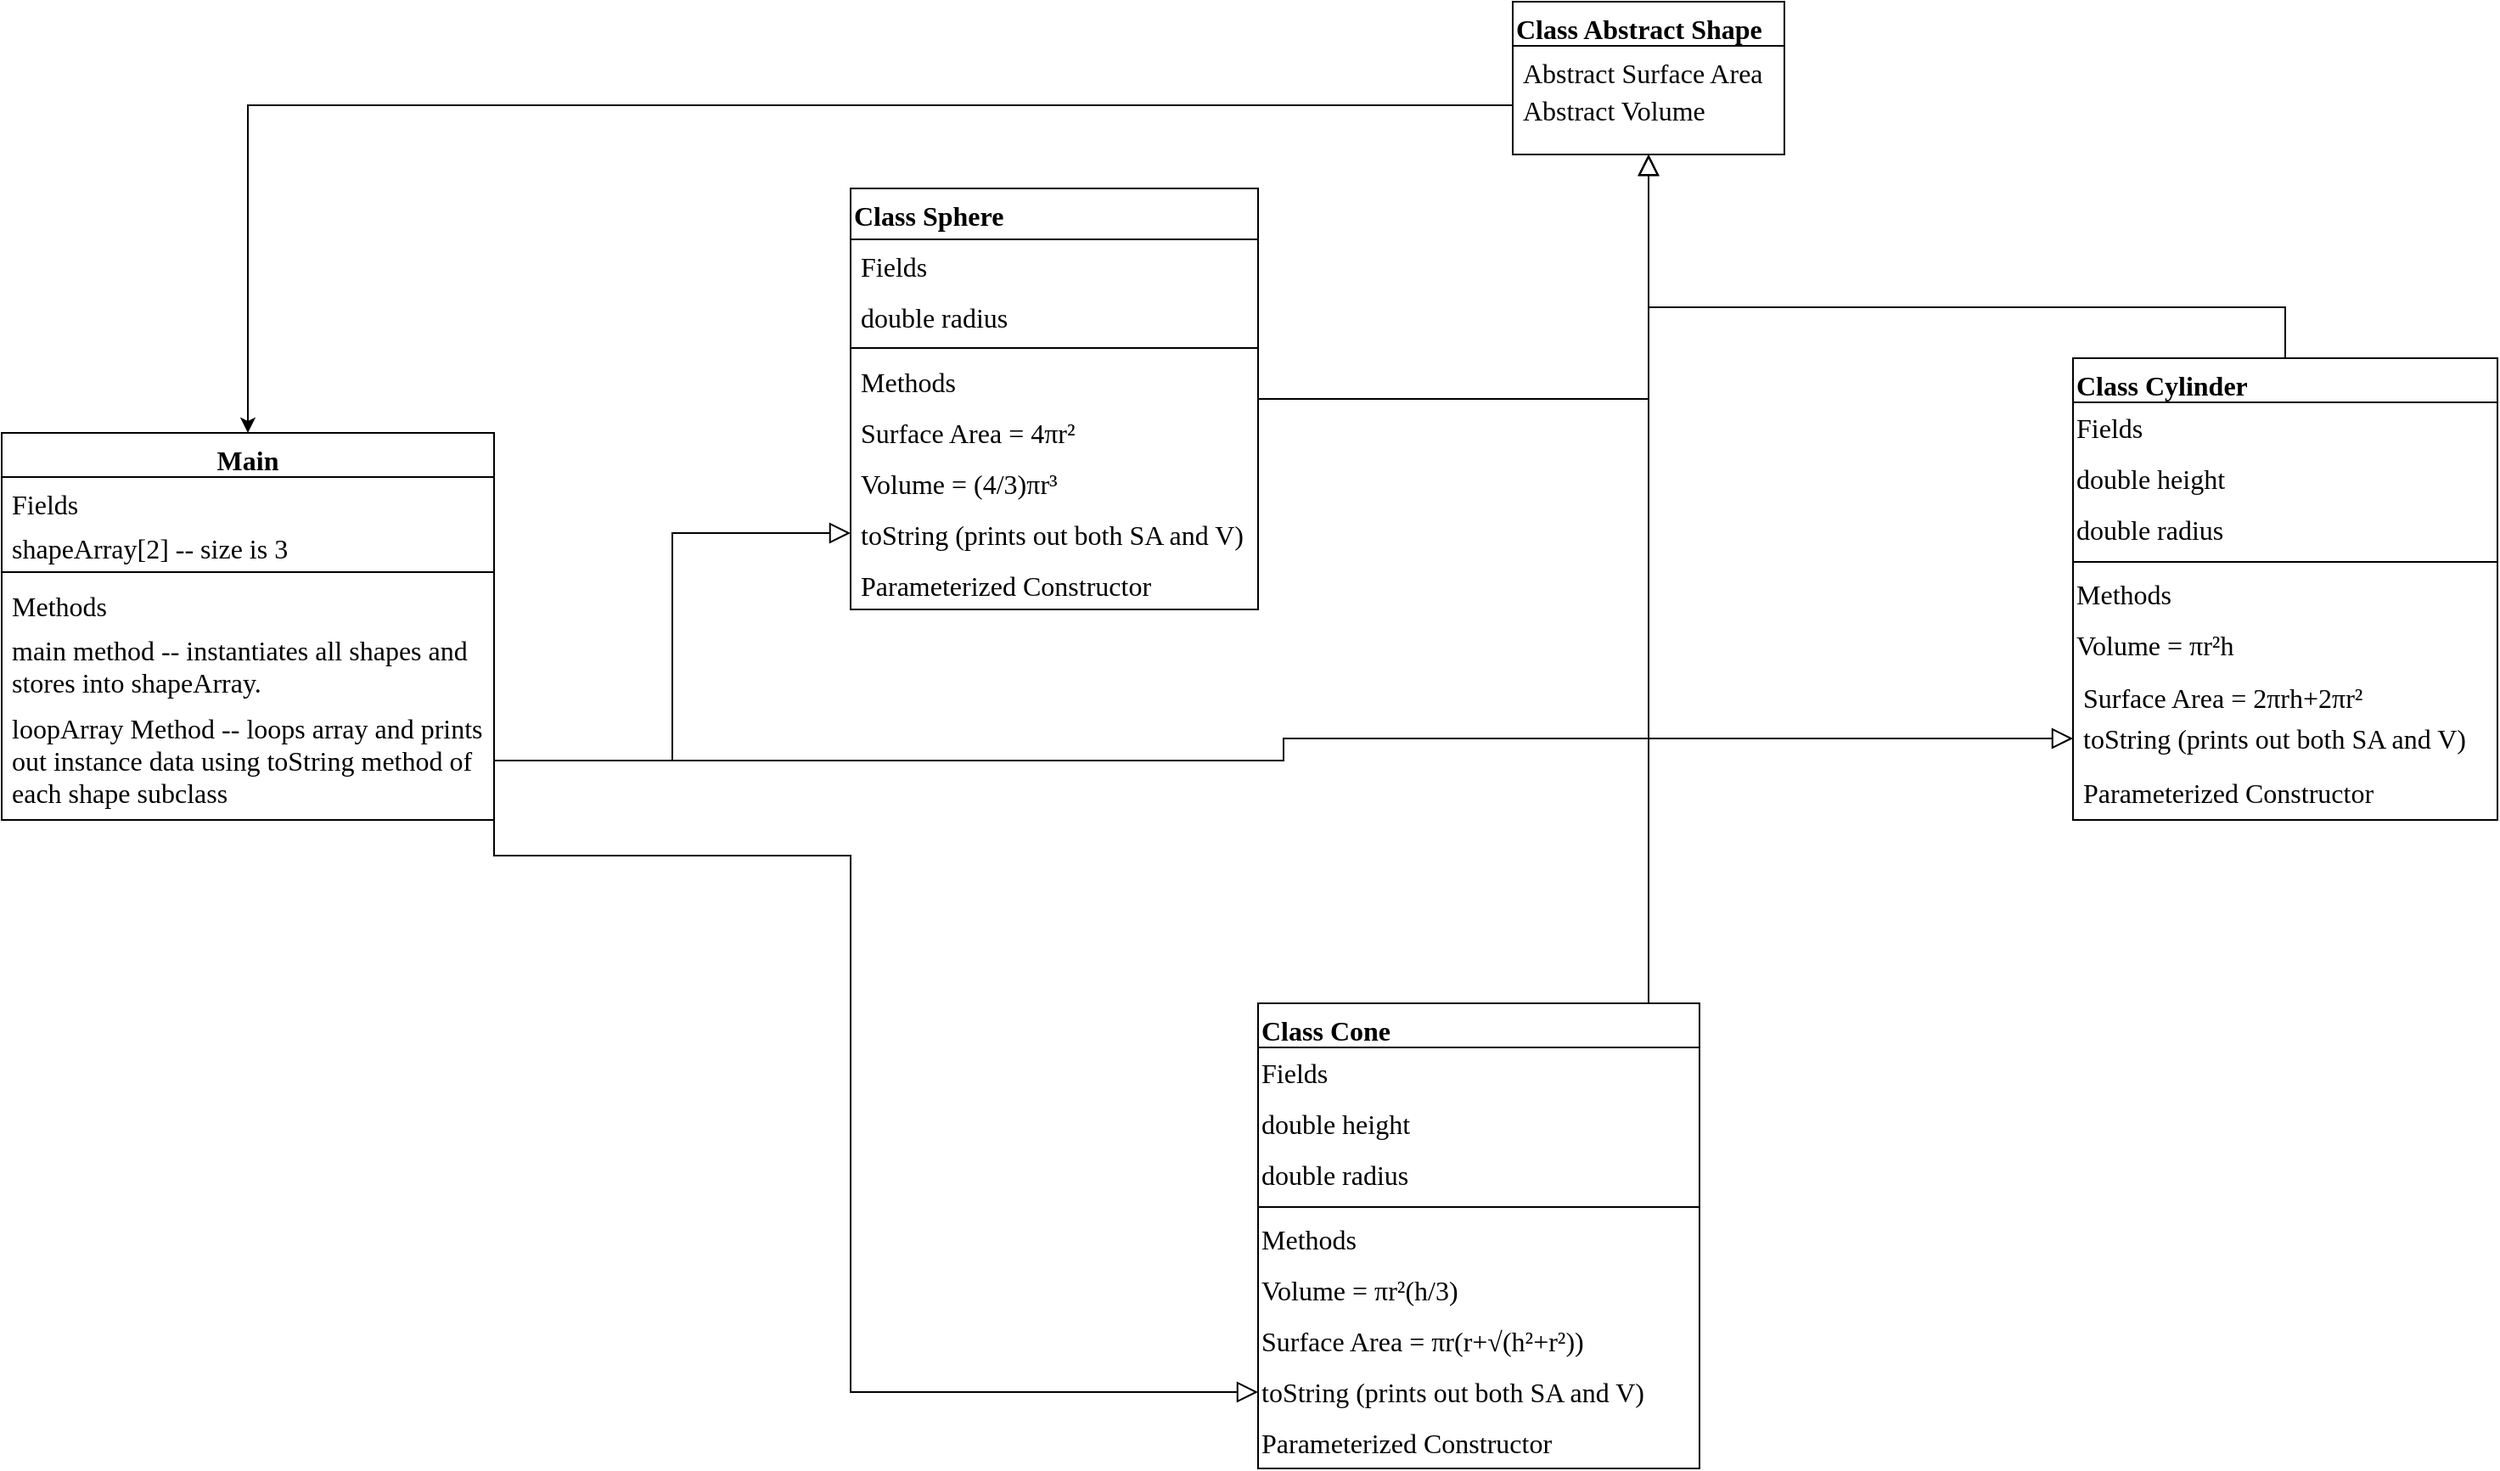 <mxfile version="20.3.0" type="device"><diagram id="C5RBs43oDa-KdzZeNtuy" name="Page-1"><mxGraphModel dx="1406" dy="399" grid="1" gridSize="10" guides="1" tooltips="1" connect="1" arrows="1" fold="1" page="1" pageScale="1" pageWidth="827" pageHeight="1169" math="0" shadow="0"><root><mxCell id="WIyWlLk6GJQsqaUBKTNV-0"/><mxCell id="WIyWlLk6GJQsqaUBKTNV-1" parent="WIyWlLk6GJQsqaUBKTNV-0"/><mxCell id="zkfFHV4jXpPFQw0GAbJ--0" value="Class Abstract Shape" style="swimlane;fontStyle=1;align=left;verticalAlign=top;childLayout=stackLayout;horizontal=1;startSize=26;horizontalStack=0;resizeParent=1;resizeLast=0;collapsible=1;marginBottom=0;rounded=0;shadow=0;strokeWidth=1;fontFamily=Times New Roman;fontSize=16;" parent="WIyWlLk6GJQsqaUBKTNV-1" vertex="1"><mxGeometry x="120" y="60" width="160" height="90" as="geometry"><mxRectangle x="30" y="50" width="160" height="26" as="alternateBounds"/></mxGeometry></mxCell><mxCell id="zkfFHV4jXpPFQw0GAbJ--1" value="Abstract Surface Area" style="text;align=left;verticalAlign=top;spacingLeft=4;spacingRight=4;overflow=hidden;rotatable=0;points=[[0,0.5],[1,0.5]];portConstraint=eastwest;fontFamily=Times New Roman;fontSize=16;" parent="zkfFHV4jXpPFQw0GAbJ--0" vertex="1"><mxGeometry y="26" width="160" height="22" as="geometry"/></mxCell><mxCell id="zkfFHV4jXpPFQw0GAbJ--2" value="Abstract Volume" style="text;align=left;verticalAlign=top;spacingLeft=4;spacingRight=4;overflow=hidden;rotatable=0;points=[[0,0.5],[1,0.5]];portConstraint=eastwest;rounded=0;shadow=0;html=0;fontFamily=Times New Roman;fontSize=16;" parent="zkfFHV4jXpPFQw0GAbJ--0" vertex="1"><mxGeometry y="48" width="160" height="26" as="geometry"/></mxCell><mxCell id="zkfFHV4jXpPFQw0GAbJ--6" value="Class Cone" style="swimlane;fontStyle=1;align=left;verticalAlign=top;childLayout=stackLayout;horizontal=1;startSize=26;horizontalStack=0;resizeParent=1;resizeLast=0;collapsible=1;marginBottom=0;rounded=0;shadow=0;strokeWidth=1;fontFamily=Times New Roman;fontSize=16;" parent="WIyWlLk6GJQsqaUBKTNV-1" vertex="1"><mxGeometry x="-30" y="650" width="260" height="274" as="geometry"><mxRectangle x="130" y="380" width="160" height="26" as="alternateBounds"/></mxGeometry></mxCell><mxCell id="VFTQwc6tG4OV-4kIlMC4-46" value="&lt;font style=&quot;font-size: 16px;&quot;&gt;Fields&lt;br style=&quot;font-size: 16px;&quot;&gt;&lt;/font&gt;" style="text;html=1;align=left;verticalAlign=middle;resizable=0;points=[];autosize=1;strokeColor=none;fillColor=none;fontSize=16;fontFamily=Times New Roman;" vertex="1" parent="zkfFHV4jXpPFQw0GAbJ--6"><mxGeometry y="26" width="260" height="30" as="geometry"/></mxCell><mxCell id="VFTQwc6tG4OV-4kIlMC4-3" value="double height" style="text;html=1;align=left;verticalAlign=middle;resizable=0;points=[];autosize=1;strokeColor=none;fillColor=none;fontSize=16;fontFamily=Times New Roman;" vertex="1" parent="zkfFHV4jXpPFQw0GAbJ--6"><mxGeometry y="56" width="260" height="30" as="geometry"/></mxCell><mxCell id="VFTQwc6tG4OV-4kIlMC4-45" value="double radius" style="text;html=1;align=left;verticalAlign=middle;resizable=0;points=[];autosize=1;strokeColor=none;fillColor=none;fontSize=16;fontFamily=Times New Roman;" vertex="1" parent="zkfFHV4jXpPFQw0GAbJ--6"><mxGeometry y="86" width="260" height="30" as="geometry"/></mxCell><mxCell id="VFTQwc6tG4OV-4kIlMC4-48" value="" style="line;strokeWidth=1;fillColor=none;align=left;verticalAlign=middle;spacingTop=-1;spacingLeft=3;spacingRight=3;rotatable=0;labelPosition=right;points=[];portConstraint=eastwest;strokeColor=inherit;fontFamily=Times New Roman;fontSize=16;" vertex="1" parent="zkfFHV4jXpPFQw0GAbJ--6"><mxGeometry y="116" width="260" height="8" as="geometry"/></mxCell><mxCell id="VFTQwc6tG4OV-4kIlMC4-42" value="Methods" style="text;html=1;align=left;verticalAlign=middle;resizable=0;points=[];autosize=1;strokeColor=none;fillColor=none;fontSize=16;fontFamily=Times New Roman;" vertex="1" parent="zkfFHV4jXpPFQw0GAbJ--6"><mxGeometry y="124" width="260" height="30" as="geometry"/></mxCell><mxCell id="VFTQwc6tG4OV-4kIlMC4-43" value="Volume = πr²(h/3)" style="text;html=1;align=left;verticalAlign=middle;resizable=0;points=[];autosize=1;strokeColor=none;fillColor=none;fontSize=16;fontFamily=Times New Roman;" vertex="1" parent="zkfFHV4jXpPFQw0GAbJ--6"><mxGeometry y="154" width="260" height="30" as="geometry"/></mxCell><mxCell id="VFTQwc6tG4OV-4kIlMC4-2" value="&lt;font style=&quot;font-size: 16px;&quot;&gt;Surface Area = πr(r+√(h²+r²))&lt;/font&gt;" style="text;html=1;align=left;verticalAlign=middle;resizable=0;points=[];autosize=1;strokeColor=none;fillColor=none;fontSize=16;fontFamily=Times New Roman;" vertex="1" parent="zkfFHV4jXpPFQw0GAbJ--6"><mxGeometry y="184" width="260" height="30" as="geometry"/></mxCell><mxCell id="VFTQwc6tG4OV-4kIlMC4-60" value="toString (prints out&amp;nbsp;&lt;span style=&quot;padding: 0px; margin: 0px; font-size: 16px;&quot;&gt;both SA and V&lt;/span&gt;)" style="text;html=1;align=left;verticalAlign=middle;resizable=0;points=[];autosize=1;strokeColor=none;fillColor=none;fontSize=16;fontFamily=Times New Roman;" vertex="1" parent="zkfFHV4jXpPFQw0GAbJ--6"><mxGeometry y="214" width="260" height="30" as="geometry"/></mxCell><mxCell id="VFTQwc6tG4OV-4kIlMC4-65" value="Parameterized Constructor" style="text;html=1;align=left;verticalAlign=middle;resizable=0;points=[];autosize=1;strokeColor=none;fillColor=none;fontSize=16;fontFamily=Times New Roman;" vertex="1" parent="zkfFHV4jXpPFQw0GAbJ--6"><mxGeometry y="244" width="260" height="30" as="geometry"/></mxCell><mxCell id="zkfFHV4jXpPFQw0GAbJ--12" value="" style="endArrow=block;endSize=10;endFill=0;shadow=0;strokeWidth=1;rounded=0;edgeStyle=elbowEdgeStyle;elbow=vertical;fontFamily=Times New Roman;fontSize=16;align=left;" parent="WIyWlLk6GJQsqaUBKTNV-1" source="zkfFHV4jXpPFQw0GAbJ--6" target="zkfFHV4jXpPFQw0GAbJ--0" edge="1"><mxGeometry width="160" relative="1" as="geometry"><mxPoint x="66" y="293" as="sourcePoint"/><mxPoint x="66" y="293" as="targetPoint"/><Array as="points"><mxPoint x="200" y="320"/><mxPoint x="198" y="220"/><mxPoint x="320" y="400"/><mxPoint x="296" y="350"/><mxPoint x="286" y="300"/></Array></mxGeometry></mxCell><mxCell id="zkfFHV4jXpPFQw0GAbJ--13" value="Class Cylinder" style="swimlane;fontStyle=1;align=left;verticalAlign=top;childLayout=stackLayout;horizontal=1;startSize=26;horizontalStack=0;resizeParent=1;resizeLast=0;collapsible=1;marginBottom=0;rounded=0;shadow=0;strokeWidth=1;fontFamily=Times New Roman;fontSize=16;" parent="WIyWlLk6GJQsqaUBKTNV-1" vertex="1"><mxGeometry x="450" y="270" width="250" height="272" as="geometry"><mxRectangle x="340" y="380" width="170" height="26" as="alternateBounds"/></mxGeometry></mxCell><mxCell id="VFTQwc6tG4OV-4kIlMC4-35" value="Fields" style="text;html=1;align=left;verticalAlign=middle;resizable=0;points=[];autosize=1;strokeColor=none;fillColor=none;fontSize=16;fontFamily=Times New Roman;" vertex="1" parent="zkfFHV4jXpPFQw0GAbJ--13"><mxGeometry y="26" width="250" height="30" as="geometry"/></mxCell><mxCell id="VFTQwc6tG4OV-4kIlMC4-36" value="double height" style="text;html=1;align=left;verticalAlign=middle;resizable=0;points=[];autosize=1;strokeColor=none;fillColor=none;fontSize=16;fontFamily=Times New Roman;" vertex="1" parent="zkfFHV4jXpPFQw0GAbJ--13"><mxGeometry y="56" width="250" height="30" as="geometry"/></mxCell><mxCell id="VFTQwc6tG4OV-4kIlMC4-31" value="&lt;span style=&quot;font-size: 16px;&quot;&gt;double radius&lt;/span&gt;" style="text;html=1;align=left;verticalAlign=middle;resizable=0;points=[];autosize=1;strokeColor=none;fillColor=none;fontSize=16;fontFamily=Times New Roman;" vertex="1" parent="zkfFHV4jXpPFQw0GAbJ--13"><mxGeometry y="86" width="250" height="30" as="geometry"/></mxCell><mxCell id="VFTQwc6tG4OV-4kIlMC4-44" value="" style="line;strokeWidth=1;fillColor=none;align=left;verticalAlign=middle;spacingTop=-1;spacingLeft=3;spacingRight=3;rotatable=0;labelPosition=right;points=[];portConstraint=eastwest;strokeColor=inherit;fontFamily=Times New Roman;fontSize=16;" vertex="1" parent="zkfFHV4jXpPFQw0GAbJ--13"><mxGeometry y="116" width="250" height="8" as="geometry"/></mxCell><mxCell id="VFTQwc6tG4OV-4kIlMC4-33" value="Methods" style="text;html=1;align=left;verticalAlign=middle;resizable=0;points=[];autosize=1;strokeColor=none;fillColor=none;fontSize=16;fontFamily=Times New Roman;" vertex="1" parent="zkfFHV4jXpPFQw0GAbJ--13"><mxGeometry y="124" width="250" height="30" as="geometry"/></mxCell><mxCell id="VFTQwc6tG4OV-4kIlMC4-5" value="Volume =&amp;nbsp;&lt;span style=&quot;font-size: 16px;&quot;&gt;πr²h&lt;/span&gt;" style="text;html=1;align=left;verticalAlign=middle;resizable=0;points=[];autosize=1;strokeColor=none;fillColor=none;fontSize=16;fontFamily=Times New Roman;" vertex="1" parent="zkfFHV4jXpPFQw0GAbJ--13"><mxGeometry y="154" width="250" height="30" as="geometry"/></mxCell><mxCell id="zkfFHV4jXpPFQw0GAbJ--14" value="Surface Area = 2πrh+2πr²" style="text;align=left;verticalAlign=top;spacingLeft=4;spacingRight=4;overflow=hidden;rotatable=0;points=[[0,0.5],[1,0.5]];portConstraint=eastwest;fontFamily=Times New Roman;fontSize=16;" parent="zkfFHV4jXpPFQw0GAbJ--13" vertex="1"><mxGeometry y="184" width="250" height="24" as="geometry"/></mxCell><mxCell id="VFTQwc6tG4OV-4kIlMC4-61" value="toString (prints out both SA and V)" style="text;align=left;verticalAlign=top;spacingLeft=4;spacingRight=4;overflow=hidden;rotatable=0;points=[[0,0.5],[1,0.5]];portConstraint=eastwest;fontFamily=Times New Roman;fontSize=16;" vertex="1" parent="zkfFHV4jXpPFQw0GAbJ--13"><mxGeometry y="208" width="250" height="32" as="geometry"/></mxCell><mxCell id="VFTQwc6tG4OV-4kIlMC4-66" value="Parameterized Constructor" style="text;align=left;verticalAlign=top;spacingLeft=4;spacingRight=4;overflow=hidden;rotatable=0;points=[[0,0.5],[1,0.5]];portConstraint=eastwest;fontFamily=Times New Roman;fontSize=16;" vertex="1" parent="zkfFHV4jXpPFQw0GAbJ--13"><mxGeometry y="240" width="250" height="32" as="geometry"/></mxCell><mxCell id="zkfFHV4jXpPFQw0GAbJ--16" value="" style="endArrow=block;endSize=10;endFill=0;shadow=0;strokeWidth=1;rounded=0;edgeStyle=elbowEdgeStyle;elbow=vertical;fontFamily=Times New Roman;fontSize=16;entryX=0.5;entryY=1;entryDx=0;entryDy=0;align=left;" parent="WIyWlLk6GJQsqaUBKTNV-1" source="zkfFHV4jXpPFQw0GAbJ--13" target="zkfFHV4jXpPFQw0GAbJ--0" edge="1"><mxGeometry width="160" relative="1" as="geometry"><mxPoint x="76" y="463" as="sourcePoint"/><mxPoint x="196" y="280" as="targetPoint"/><Array as="points"><mxPoint x="236" y="240"/></Array></mxGeometry></mxCell><mxCell id="VFTQwc6tG4OV-4kIlMC4-19" style="edgeStyle=orthogonalEdgeStyle;rounded=0;orthogonalLoop=1;jettySize=auto;html=1;fontFamily=Times New Roman;fontSize=16;endArrow=block;endSize=10;endFill=0;shadow=0;strokeWidth=1;entryX=0.5;entryY=1;entryDx=0;entryDy=0;align=left;" edge="1" parent="WIyWlLk6GJQsqaUBKTNV-1" source="VFTQwc6tG4OV-4kIlMC4-9" target="zkfFHV4jXpPFQw0GAbJ--0"><mxGeometry relative="1" as="geometry"><mxPoint x="196" y="180" as="targetPoint"/></mxGeometry></mxCell><mxCell id="VFTQwc6tG4OV-4kIlMC4-9" value="Class Sphere" style="swimlane;fontStyle=1;childLayout=stackLayout;horizontal=1;startSize=30;horizontalStack=0;resizeParent=1;resizeParentMax=0;resizeLast=0;collapsible=1;marginBottom=0;fontFamily=Times New Roman;fontSize=16;align=left;" vertex="1" parent="WIyWlLk6GJQsqaUBKTNV-1"><mxGeometry x="-270" y="170" width="240" height="248" as="geometry"/></mxCell><mxCell id="VFTQwc6tG4OV-4kIlMC4-50" value="Fields" style="text;strokeColor=none;fillColor=none;align=left;verticalAlign=middle;spacingLeft=4;spacingRight=4;overflow=hidden;points=[[0,0.5],[1,0.5]];portConstraint=eastwest;rotatable=0;fontFamily=Times New Roman;fontSize=16;" vertex="1" parent="VFTQwc6tG4OV-4kIlMC4-9"><mxGeometry y="30" width="240" height="30" as="geometry"/></mxCell><mxCell id="VFTQwc6tG4OV-4kIlMC4-52" value="double radius" style="text;strokeColor=none;fillColor=none;align=left;verticalAlign=middle;spacingLeft=4;spacingRight=4;overflow=hidden;points=[[0,0.5],[1,0.5]];portConstraint=eastwest;rotatable=0;fontFamily=Times New Roman;fontSize=16;" vertex="1" parent="VFTQwc6tG4OV-4kIlMC4-9"><mxGeometry y="60" width="240" height="30" as="geometry"/></mxCell><mxCell id="VFTQwc6tG4OV-4kIlMC4-53" value="" style="line;strokeWidth=1;fillColor=none;align=left;verticalAlign=middle;spacingTop=-1;spacingLeft=3;spacingRight=3;rotatable=0;labelPosition=right;points=[];portConstraint=eastwest;strokeColor=inherit;fontFamily=Times New Roman;fontSize=16;" vertex="1" parent="VFTQwc6tG4OV-4kIlMC4-9"><mxGeometry y="90" width="240" height="8" as="geometry"/></mxCell><mxCell id="VFTQwc6tG4OV-4kIlMC4-51" value="Methods" style="text;strokeColor=none;fillColor=none;align=left;verticalAlign=middle;spacingLeft=4;spacingRight=4;overflow=hidden;points=[[0,0.5],[1,0.5]];portConstraint=eastwest;rotatable=0;fontFamily=Times New Roman;fontSize=16;" vertex="1" parent="VFTQwc6tG4OV-4kIlMC4-9"><mxGeometry y="98" width="240" height="30" as="geometry"/></mxCell><mxCell id="VFTQwc6tG4OV-4kIlMC4-10" value="Surface Area = 4πr²" style="text;strokeColor=none;fillColor=none;align=left;verticalAlign=middle;spacingLeft=4;spacingRight=4;overflow=hidden;points=[[0,0.5],[1,0.5]];portConstraint=eastwest;rotatable=0;fontFamily=Times New Roman;fontSize=16;" vertex="1" parent="VFTQwc6tG4OV-4kIlMC4-9"><mxGeometry y="128" width="240" height="30" as="geometry"/></mxCell><mxCell id="VFTQwc6tG4OV-4kIlMC4-12" value="Volume = (4/3)πr³" style="text;strokeColor=none;fillColor=none;align=left;verticalAlign=middle;spacingLeft=4;spacingRight=4;overflow=hidden;points=[[0,0.5],[1,0.5]];portConstraint=eastwest;rotatable=0;fontFamily=Times New Roman;fontSize=16;" vertex="1" parent="VFTQwc6tG4OV-4kIlMC4-9"><mxGeometry y="158" width="240" height="30" as="geometry"/></mxCell><mxCell id="VFTQwc6tG4OV-4kIlMC4-59" value="toString (prints out both SA and V)" style="text;strokeColor=none;fillColor=none;align=left;verticalAlign=middle;spacingLeft=4;spacingRight=4;overflow=hidden;points=[[0,0.5],[1,0.5]];portConstraint=eastwest;rotatable=0;fontFamily=Times New Roman;fontSize=16;" vertex="1" parent="VFTQwc6tG4OV-4kIlMC4-9"><mxGeometry y="188" width="240" height="30" as="geometry"/></mxCell><mxCell id="VFTQwc6tG4OV-4kIlMC4-64" value="Parameterized Constructor" style="text;strokeColor=none;fillColor=none;align=left;verticalAlign=middle;spacingLeft=4;spacingRight=4;overflow=hidden;points=[[0,0.5],[1,0.5]];portConstraint=eastwest;rotatable=0;fontFamily=Times New Roman;fontSize=16;" vertex="1" parent="VFTQwc6tG4OV-4kIlMC4-9"><mxGeometry y="218" width="240" height="30" as="geometry"/></mxCell><mxCell id="VFTQwc6tG4OV-4kIlMC4-54" value="Main" style="swimlane;fontStyle=1;align=center;verticalAlign=top;childLayout=stackLayout;horizontal=1;startSize=26;horizontalStack=0;resizeParent=1;resizeParentMax=0;resizeLast=0;collapsible=1;marginBottom=0;fontFamily=Times New Roman;fontSize=16;" vertex="1" parent="WIyWlLk6GJQsqaUBKTNV-1"><mxGeometry x="-770" y="314" width="290" height="228" as="geometry"/></mxCell><mxCell id="VFTQwc6tG4OV-4kIlMC4-55" value="Fields" style="text;strokeColor=none;fillColor=none;align=left;verticalAlign=top;spacingLeft=4;spacingRight=4;overflow=hidden;rotatable=0;points=[[0,0.5],[1,0.5]];portConstraint=eastwest;fontFamily=Times New Roman;fontSize=16;" vertex="1" parent="VFTQwc6tG4OV-4kIlMC4-54"><mxGeometry y="26" width="290" height="26" as="geometry"/></mxCell><mxCell id="VFTQwc6tG4OV-4kIlMC4-67" value="shapeArray[2] -- size is 3" style="text;strokeColor=none;fillColor=none;align=left;verticalAlign=top;spacingLeft=4;spacingRight=4;overflow=hidden;rotatable=0;points=[[0,0.5],[1,0.5]];portConstraint=eastwest;fontFamily=Times New Roman;fontSize=16;" vertex="1" parent="VFTQwc6tG4OV-4kIlMC4-54"><mxGeometry y="52" width="290" height="26" as="geometry"/></mxCell><mxCell id="VFTQwc6tG4OV-4kIlMC4-72" value="" style="line;strokeWidth=1;fillColor=none;align=left;verticalAlign=middle;spacingTop=-1;spacingLeft=3;spacingRight=3;rotatable=0;labelPosition=right;points=[];portConstraint=eastwest;strokeColor=inherit;fontFamily=Times New Roman;fontSize=16;" vertex="1" parent="VFTQwc6tG4OV-4kIlMC4-54"><mxGeometry y="78" width="290" height="8" as="geometry"/></mxCell><mxCell id="VFTQwc6tG4OV-4kIlMC4-69" value="Methods" style="text;strokeColor=none;fillColor=none;align=left;verticalAlign=top;spacingLeft=4;spacingRight=4;overflow=hidden;rotatable=0;points=[[0,0.5],[1,0.5]];portConstraint=eastwest;fontFamily=Times New Roman;fontSize=16;" vertex="1" parent="VFTQwc6tG4OV-4kIlMC4-54"><mxGeometry y="86" width="290" height="26" as="geometry"/></mxCell><mxCell id="VFTQwc6tG4OV-4kIlMC4-70" value="main method -- instantiates all shapes and &#10;stores into shapeArray." style="text;strokeColor=none;fillColor=none;align=left;verticalAlign=top;spacingLeft=4;spacingRight=4;overflow=hidden;rotatable=0;points=[[0,0.5],[1,0.5]];portConstraint=eastwest;fontFamily=Times New Roman;fontSize=16;" vertex="1" parent="VFTQwc6tG4OV-4kIlMC4-54"><mxGeometry y="112" width="290" height="46" as="geometry"/></mxCell><mxCell id="VFTQwc6tG4OV-4kIlMC4-71" value="loopArray Method -- loops array and prints&#10;out instance data using toString method of&#10;each shape subclass" style="text;strokeColor=none;fillColor=none;align=left;verticalAlign=top;spacingLeft=4;spacingRight=4;overflow=hidden;rotatable=0;points=[[0,0.5],[1,0.5]];portConstraint=eastwest;fontFamily=Times New Roman;fontSize=16;" vertex="1" parent="VFTQwc6tG4OV-4kIlMC4-54"><mxGeometry y="158" width="290" height="70" as="geometry"/></mxCell><mxCell id="VFTQwc6tG4OV-4kIlMC4-74" style="edgeStyle=orthogonalEdgeStyle;rounded=0;orthogonalLoop=1;jettySize=auto;html=1;exitX=0;exitY=0.5;exitDx=0;exitDy=0;entryX=0.5;entryY=0;entryDx=0;entryDy=0;strokeColor=#000000;fontFamily=Times New Roman;fontSize=16;" edge="1" parent="WIyWlLk6GJQsqaUBKTNV-1" source="zkfFHV4jXpPFQw0GAbJ--2" target="VFTQwc6tG4OV-4kIlMC4-54"><mxGeometry relative="1" as="geometry"/></mxCell><mxCell id="VFTQwc6tG4OV-4kIlMC4-75" style="edgeStyle=orthogonalEdgeStyle;rounded=0;orthogonalLoop=1;jettySize=auto;html=1;exitX=1;exitY=0.5;exitDx=0;exitDy=0;entryX=0;entryY=0.5;entryDx=0;entryDy=0;strokeColor=default;fontFamily=Times New Roman;fontSize=16;endArrow=block;align=left;endSize=10;endFill=0;shadow=0;strokeWidth=1;" edge="1" parent="WIyWlLk6GJQsqaUBKTNV-1" source="VFTQwc6tG4OV-4kIlMC4-71" target="VFTQwc6tG4OV-4kIlMC4-59"><mxGeometry relative="1" as="geometry"/></mxCell><mxCell id="VFTQwc6tG4OV-4kIlMC4-76" style="edgeStyle=orthogonalEdgeStyle;rounded=0;orthogonalLoop=1;jettySize=auto;html=1;exitX=1;exitY=0.5;exitDx=0;exitDy=0;entryX=0;entryY=0.5;entryDx=0;entryDy=0;strokeColor=default;fontFamily=Times New Roman;fontSize=16;endArrow=block;align=left;endSize=10;endFill=0;shadow=0;strokeWidth=1;" edge="1" parent="WIyWlLk6GJQsqaUBKTNV-1" source="VFTQwc6tG4OV-4kIlMC4-71" target="VFTQwc6tG4OV-4kIlMC4-61"><mxGeometry relative="1" as="geometry"/></mxCell><mxCell id="VFTQwc6tG4OV-4kIlMC4-77" style="edgeStyle=orthogonalEdgeStyle;rounded=0;orthogonalLoop=1;jettySize=auto;html=1;exitX=1;exitY=0.5;exitDx=0;exitDy=0;strokeColor=default;fontFamily=Times New Roman;fontSize=16;endArrow=block;align=left;endSize=10;endFill=0;shadow=0;strokeWidth=1;" edge="1" parent="WIyWlLk6GJQsqaUBKTNV-1" source="VFTQwc6tG4OV-4kIlMC4-71" target="VFTQwc6tG4OV-4kIlMC4-60"><mxGeometry relative="1" as="geometry"><Array as="points"><mxPoint x="-270" y="563"/><mxPoint x="-270" y="879"/></Array></mxGeometry></mxCell></root></mxGraphModel></diagram></mxfile>